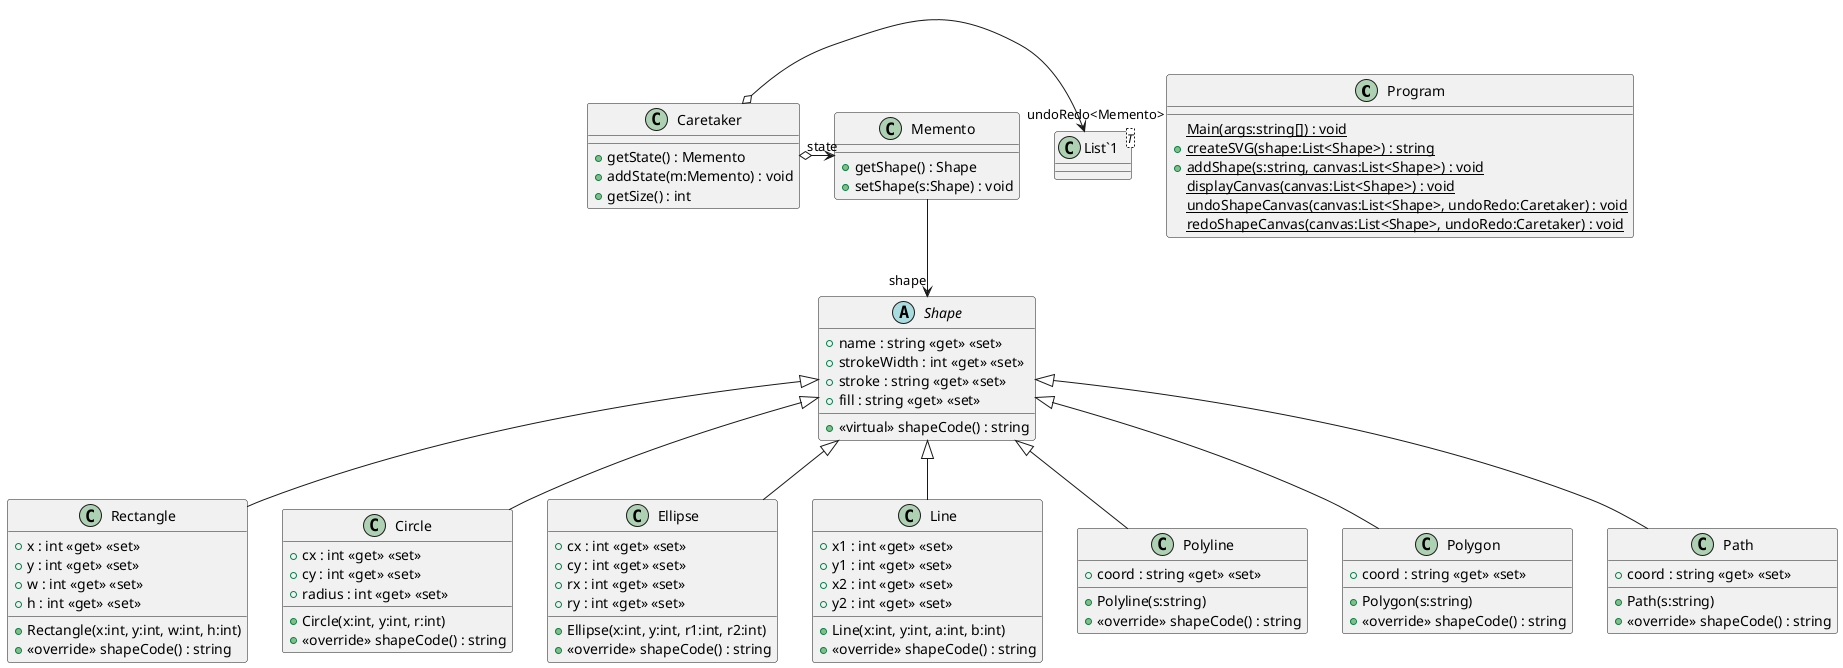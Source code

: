 @startuml Diagram
class Program {
    {static} Main(args:string[]) : void
    + {static} createSVG(shape:List<Shape>) : string
    + {static} addShape(s:string, canvas:List<Shape>) : void
    {static} displayCanvas(canvas:List<Shape>) : void
    {static} undoShapeCanvas(canvas:List<Shape>, undoRedo:Caretaker) : void
    {static} redoShapeCanvas(canvas:List<Shape>, undoRedo:Caretaker) : void
}
abstract class Shape {
    + name : string <<get>> <<set>>
    + strokeWidth : int <<get>> <<set>>
    + stroke : string <<get>> <<set>>
    + fill : string <<get>> <<set>>
    + <<virtual>> shapeCode() : string
}
class Rectangle {
    + x : int <<get>> <<set>>
    + y : int <<get>> <<set>>
    + w : int <<get>> <<set>>
    + h : int <<get>> <<set>>
    + Rectangle(x:int, y:int, w:int, h:int)
    + <<override>> shapeCode() : string
}
class Circle {
    + cx : int <<get>> <<set>>
    + cy : int <<get>> <<set>>
    + radius : int <<get>> <<set>>
    + Circle(x:int, y:int, r:int)
    + <<override>> shapeCode() : string
}
class Ellipse {
    + cx : int <<get>> <<set>>
    + cy : int <<get>> <<set>>
    + rx : int <<get>> <<set>>
    + ry : int <<get>> <<set>>
    + Ellipse(x:int, y:int, r1:int, r2:int)
    + <<override>> shapeCode() : string
}
class Line {
    + x1 : int <<get>> <<set>>
    + y1 : int <<get>> <<set>>
    + x2 : int <<get>> <<set>>
    + y2 : int <<get>> <<set>>
    + Line(x:int, y:int, a:int, b:int)
    + <<override>> shapeCode() : string
}
class Polyline {
    + coord : string <<get>> <<set>>
    + Polyline(s:string)
    + <<override>> shapeCode() : string
}
class Polygon {
    + coord : string <<get>> <<set>>
    + Polygon(s:string)
    + <<override>> shapeCode() : string
}
class Path {
    + coord : string <<get>> <<set>>
    + Path(s:string)
    + <<override>> shapeCode() : string
}
class Memento {
    + getShape() : Shape
    + setShape(s:Shape) : void
}
class Caretaker {
    + getState() : Memento
    + addState(m:Memento) : void
    + getSize() : int
}
class "List`1"<T> {
}
Shape <|-- Rectangle
Shape <|-- Circle
Shape <|-- Ellipse
Shape <|-- Line
Shape <|-- Polyline
Shape <|-- Polygon
Shape <|-- Path
Memento --> "shape" Shape
Caretaker o-> "undoRedo<Memento>" "List`1"
Caretaker o-> "state" Memento
@enduml
